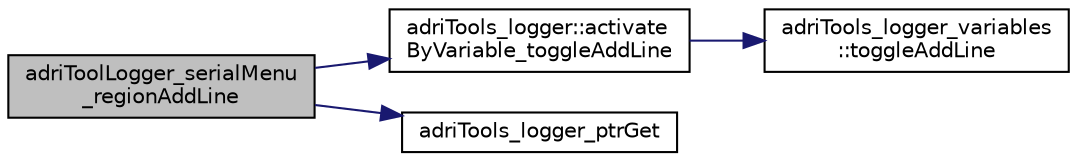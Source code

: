 digraph "adriToolLogger_serialMenu_regionAddLine"
{
 // LATEX_PDF_SIZE
  edge [fontname="Helvetica",fontsize="10",labelfontname="Helvetica",labelfontsize="10"];
  node [fontname="Helvetica",fontsize="10",shape=record];
  rankdir="LR";
  Node1 [label="adriToolLogger_serialMenu\l_regionAddLine",height=0.2,width=0.4,color="black", fillcolor="grey75", style="filled", fontcolor="black",tooltip="fonction pour le keyboard, active/desactive \"littlefs\" pour la region voullue"];
  Node1 -> Node2 [color="midnightblue",fontsize="10",style="solid",fontname="Helvetica"];
  Node2 [label="adriTools_logger::activate\lByVariable_toggleAddLine",height=0.2,width=0.4,color="black", fillcolor="white", style="filled",URL="$classadri_tools__logger.html#a8290413f677d6d9cbeb2039204bd5271",tooltip="active/desactive \"littlefs\" pour la region voullue"];
  Node2 -> Node3 [color="midnightblue",fontsize="10",style="solid",fontname="Helvetica"];
  Node3 [label="adriTools_logger_variables\l::toggleAddLine",height=0.2,width=0.4,color="black", fillcolor="white", style="filled",URL="$classadri_tools__logger__variables.html#a9d9b9a2a27ae08a428b4df36527ef9cb",tooltip="active/desactive \"LITTLEFS\""];
  Node1 -> Node4 [color="midnightblue",fontsize="10",style="solid",fontname="Helvetica"];
  Node4 [label="adriTools_logger_ptrGet",height=0.2,width=0.4,color="black", fillcolor="white", style="filled",URL="$logger_8cpp.html#ab531df7c4434211479c7647d94841074",tooltip="ptr ver la dernierre instance de la classe \"adriTools_logger\""];
}
